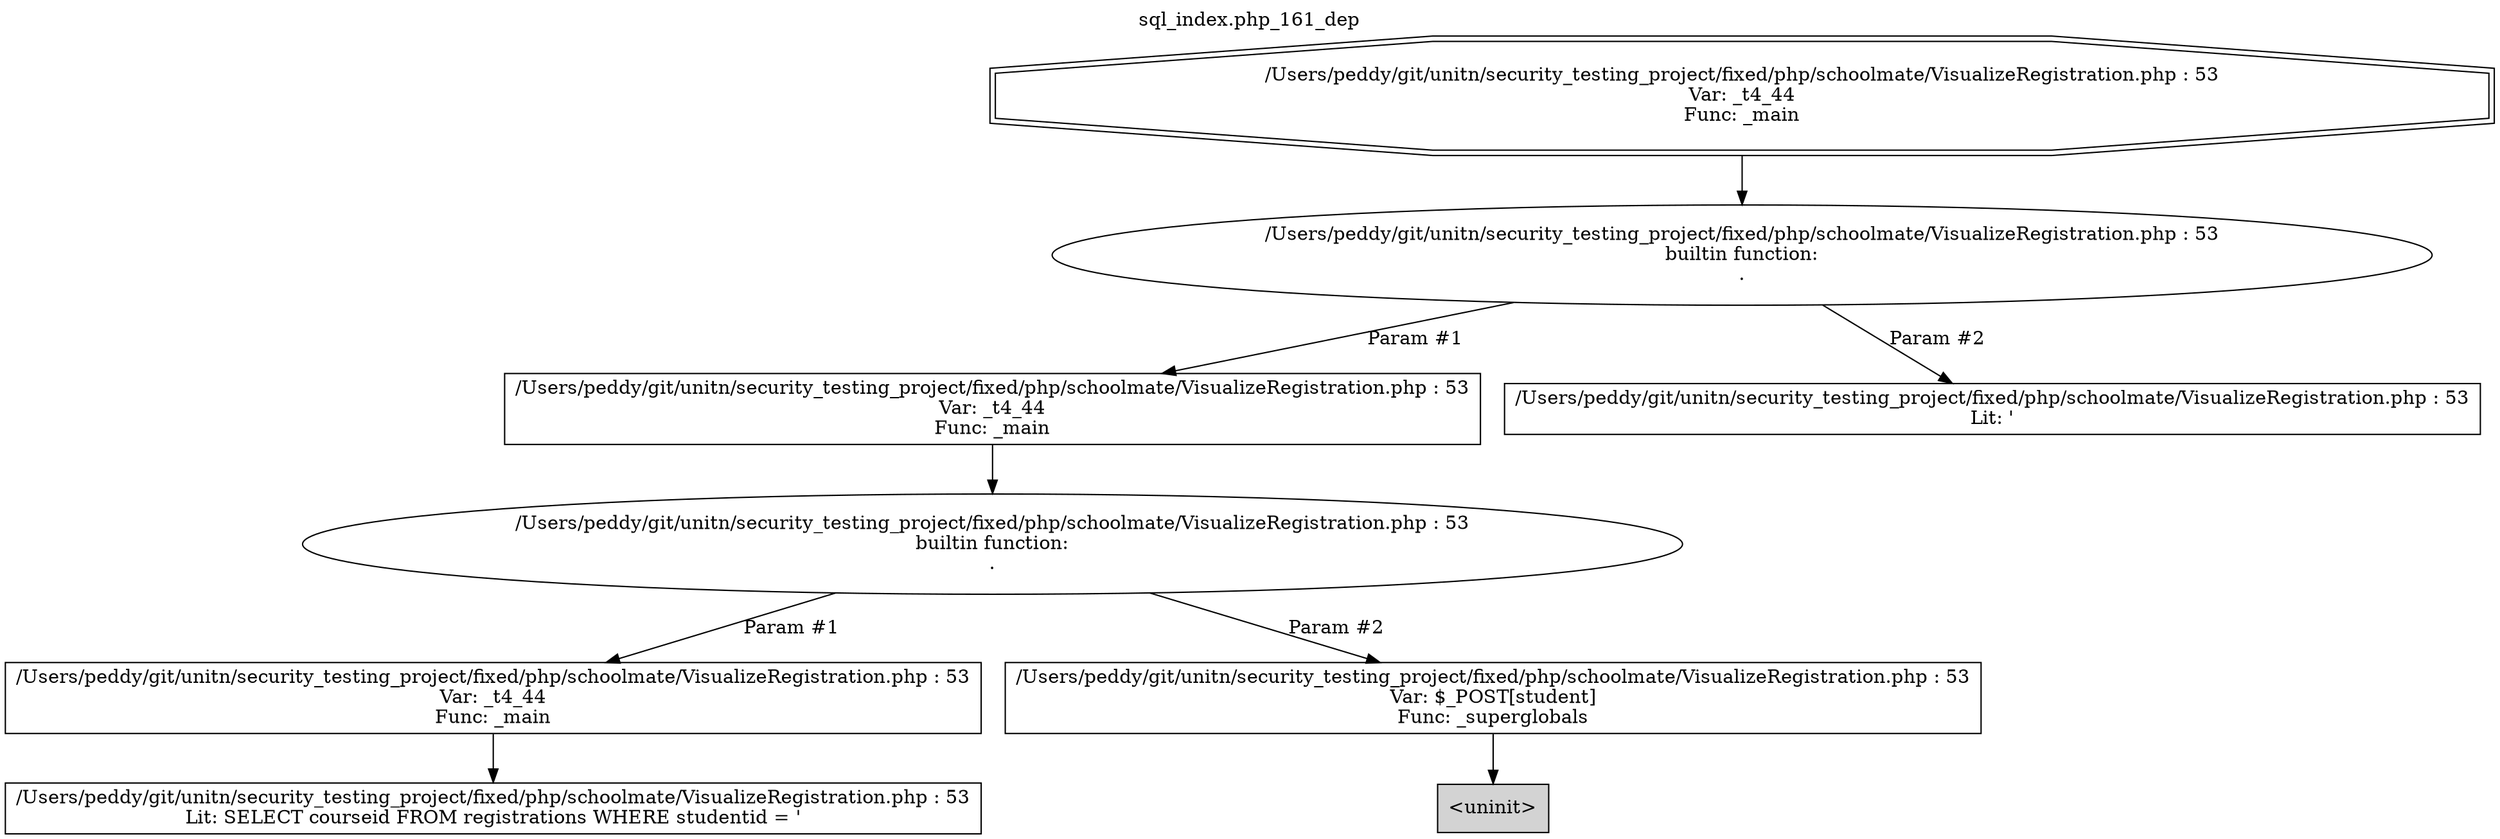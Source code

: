 digraph cfg {
  label="sql_index.php_161_dep";
  labelloc=t;
  n1 [shape=doubleoctagon, label="/Users/peddy/git/unitn/security_testing_project/fixed/php/schoolmate/VisualizeRegistration.php : 53\nVar: _t4_44\nFunc: _main\n"];
  n2 [shape=ellipse, label="/Users/peddy/git/unitn/security_testing_project/fixed/php/schoolmate/VisualizeRegistration.php : 53\nbuiltin function:\n.\n"];
  n3 [shape=box, label="/Users/peddy/git/unitn/security_testing_project/fixed/php/schoolmate/VisualizeRegistration.php : 53\nVar: _t4_44\nFunc: _main\n"];
  n4 [shape=ellipse, label="/Users/peddy/git/unitn/security_testing_project/fixed/php/schoolmate/VisualizeRegistration.php : 53\nbuiltin function:\n.\n"];
  n5 [shape=box, label="/Users/peddy/git/unitn/security_testing_project/fixed/php/schoolmate/VisualizeRegistration.php : 53\nVar: _t4_44\nFunc: _main\n"];
  n6 [shape=box, label="/Users/peddy/git/unitn/security_testing_project/fixed/php/schoolmate/VisualizeRegistration.php : 53\nLit: SELECT courseid FROM registrations WHERE studentid = '\n"];
  n7 [shape=box, label="/Users/peddy/git/unitn/security_testing_project/fixed/php/schoolmate/VisualizeRegistration.php : 53\nVar: $_POST[student]\nFunc: _superglobals\n"];
  n8 [shape=box, label="<uninit>",style=filled];
  n9 [shape=box, label="/Users/peddy/git/unitn/security_testing_project/fixed/php/schoolmate/VisualizeRegistration.php : 53\nLit: '\n"];
  n1 -> n2;
  n3 -> n4;
  n5 -> n6;
  n4 -> n5[label="Param #1"];
  n4 -> n7[label="Param #2"];
  n7 -> n8;
  n2 -> n3[label="Param #1"];
  n2 -> n9[label="Param #2"];
}
